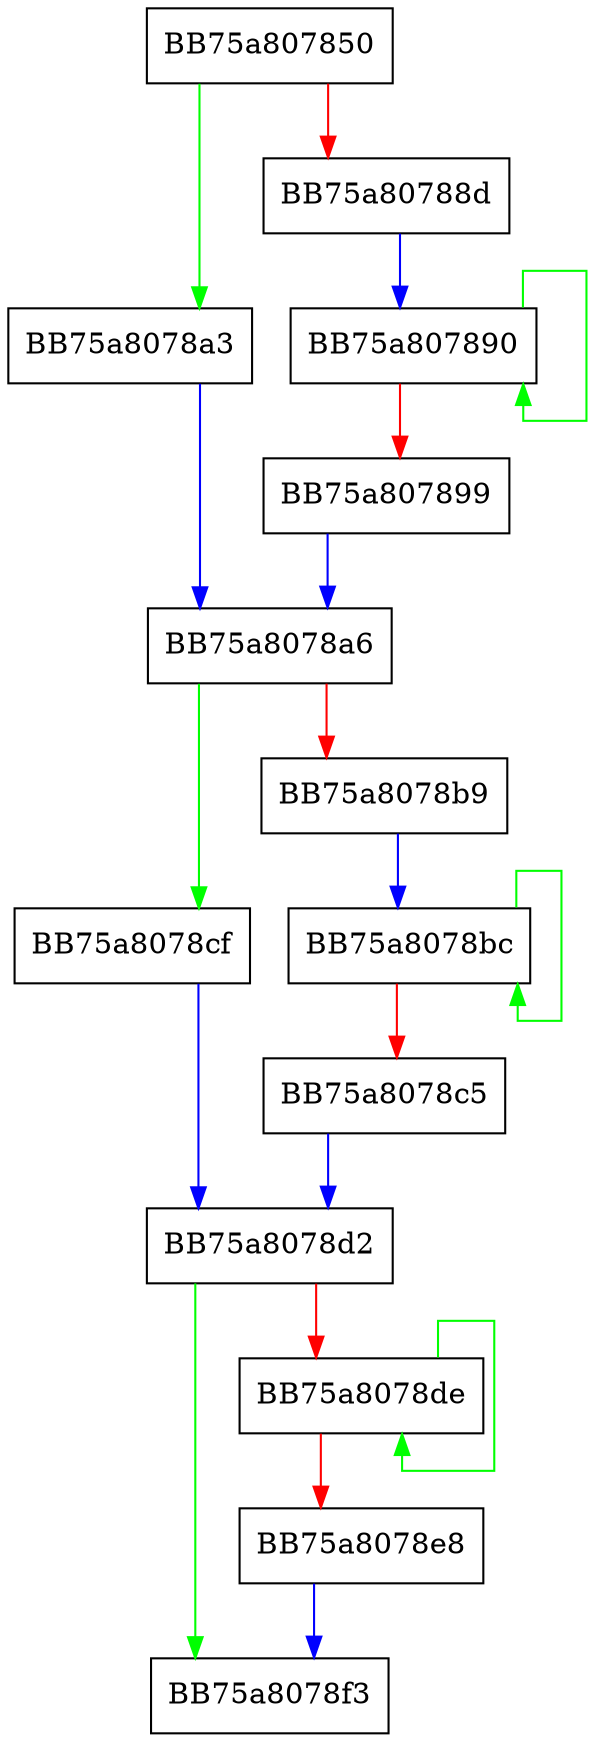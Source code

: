 digraph WPP_SF_SSSL {
  node [shape="box"];
  graph [splines=ortho];
  BB75a807850 -> BB75a8078a3 [color="green"];
  BB75a807850 -> BB75a80788d [color="red"];
  BB75a80788d -> BB75a807890 [color="blue"];
  BB75a807890 -> BB75a807890 [color="green"];
  BB75a807890 -> BB75a807899 [color="red"];
  BB75a807899 -> BB75a8078a6 [color="blue"];
  BB75a8078a3 -> BB75a8078a6 [color="blue"];
  BB75a8078a6 -> BB75a8078cf [color="green"];
  BB75a8078a6 -> BB75a8078b9 [color="red"];
  BB75a8078b9 -> BB75a8078bc [color="blue"];
  BB75a8078bc -> BB75a8078bc [color="green"];
  BB75a8078bc -> BB75a8078c5 [color="red"];
  BB75a8078c5 -> BB75a8078d2 [color="blue"];
  BB75a8078cf -> BB75a8078d2 [color="blue"];
  BB75a8078d2 -> BB75a8078f3 [color="green"];
  BB75a8078d2 -> BB75a8078de [color="red"];
  BB75a8078de -> BB75a8078de [color="green"];
  BB75a8078de -> BB75a8078e8 [color="red"];
  BB75a8078e8 -> BB75a8078f3 [color="blue"];
}